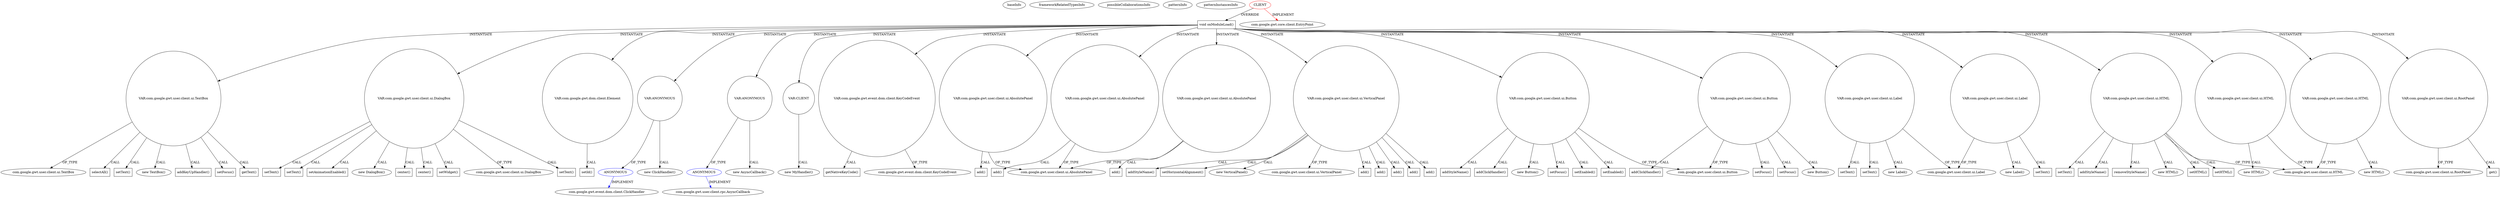 digraph {
baseInfo[graphId=228,category="pattern",isAnonymous=false,possibleRelation=true]
frameworkRelatedTypesInfo[0="com.google.gwt.core.client.EntryPoint"]
possibleCollaborationsInfo[0="228~INSTANTIATION-OVERRIDING_METHOD_DECLARATION-~com.google.gwt.core.client.EntryPoint ~com.google.gwt.event.dom.client.ClickHandler ~false~true",1="228~INSTANTIATION-OVERRIDING_METHOD_DECLARATION-~com.google.gwt.core.client.EntryPoint ~com.google.gwt.user.client.rpc.AsyncCallback ~false~true"]
patternInfo[frequency=4.0,patternRootClient=0]
patternInstancesInfo[0="lferna-Padel~/lferna-Padel/Padel-master/src/padel/client/Padel.java~Padel~3621",1="marchold-BandRidesServer~/marchold-BandRidesServer/BandRidesServer-master/Band-Rides-Server/src/com/catglo/bandridesserver/client/Band_Rides_Server.java~Band_Rides_Server~3705",2="hershal-supertictactoe~/hershal-supertictactoe/supertictactoe-master/src/com/supertictactoe/supertictactoe/client/SuperTicTacToe.java~SuperTicTacToe~1407",3="bobvash-Resolution-Tracker~/bobvash-Resolution-Tracker/Resolution-Tracker-master/ResolutionTracker/src/com/bobvash/resolutiontracker/client/ResolutionTracker.java~ResolutionTracker~863"]
6[label="new TextBox()",vertexType="CONSTRUCTOR_CALL",isFrameworkType=false]
7[label="VAR:com.google.gwt.user.client.ui.TextBox",vertexType="VARIABLE_EXPRESION",isFrameworkType=false,shape=circle]
141[label="addKeyUpHandler()",vertexType="INSIDE_CALL",isFrameworkType=false,shape=box]
33[label="setFocus()",vertexType="INSIDE_CALL",isFrameworkType=false,shape=box]
100[label="getText()",vertexType="INSIDE_CALL",isFrameworkType=false,shape=box]
8[label="com.google.gwt.user.client.ui.TextBox",vertexType="FRAMEWORK_CLASS_TYPE",isFrameworkType=false]
35[label="selectAll()",vertexType="INSIDE_CALL",isFrameworkType=false,shape=box]
2[label="void onModuleLoad()",vertexType="OVERRIDING_METHOD_DECLARATION",isFrameworkType=false,shape=box]
37[label="VAR:com.google.gwt.user.client.ui.DialogBox",vertexType="VARIABLE_EXPRESION",isFrameworkType=false,shape=circle]
46[label="VAR:com.google.gwt.dom.client.Element",vertexType="VARIABLE_EXPRESION",isFrameworkType=false,shape=circle]
120[label="center()",vertexType="INSIDE_CALL",isFrameworkType=false,shape=box]
130[label="center()",vertexType="INSIDE_CALL",isFrameworkType=false,shape=box]
0[label="CLIENT",vertexType="ROOT_CLIENT_CLASS_DECLARATION",isFrameworkType=false,color=red]
85[label="VAR:ANONYMOUS",vertexType="VARIABLE_EXPRESION",isFrameworkType=false,shape=circle]
86[label="ANONYMOUS",vertexType="REFERENCE_ANONYMOUS_DECLARATION",isFrameworkType=false,color=blue]
1[label="com.google.gwt.core.client.EntryPoint",vertexType="FRAMEWORK_INTERFACE_TYPE",isFrameworkType=false]
110[label="VAR:ANONYMOUS",vertexType="VARIABLE_EXPRESION",isFrameworkType=false,shape=circle]
111[label="ANONYMOUS",vertexType="REFERENCE_ANONYMOUS_DECLARATION",isFrameworkType=false,color=blue]
81[label="setWidget()",vertexType="INSIDE_CALL",isFrameworkType=false,shape=box]
134[label="VAR:CLIENT",vertexType="VARIABLE_EXPRESION",isFrameworkType=false,shape=circle]
94[label="VAR:com.google.gwt.event.dom.client.KeyCodeEvent",vertexType="VARIABLE_EXPRESION",isFrameworkType=false,shape=circle]
38[label="com.google.gwt.user.client.ui.DialogBox",vertexType="FRAMEWORK_CLASS_TYPE",isFrameworkType=false]
87[label="com.google.gwt.event.dom.client.ClickHandler",vertexType="FRAMEWORK_INTERFACE_TYPE",isFrameworkType=false]
40[label="setText()",vertexType="INSIDE_CALL",isFrameworkType=false,shape=box]
10[label="setText()",vertexType="INSIDE_CALL",isFrameworkType=false,shape=box]
114[label="setText()",vertexType="INSIDE_CALL",isFrameworkType=false,shape=box]
124[label="setText()",vertexType="INSIDE_CALL",isFrameworkType=false,shape=box]
133[label="new MyHandler()",vertexType="CONSTRUCTOR_CALL",isFrameworkType=false]
42[label="setAnimationEnabled()",vertexType="INSIDE_CALL",isFrameworkType=false,shape=box]
22[label="VAR:com.google.gwt.user.client.ui.AbsolutePanel",vertexType="VARIABLE_EXPRESION",isFrameworkType=false,shape=circle]
23[label="add()",vertexType="INSIDE_CALL",isFrameworkType=false,shape=box]
18[label="com.google.gwt.user.client.ui.AbsolutePanel",vertexType="FRAMEWORK_CLASS_TYPE",isFrameworkType=false]
16[label="VAR:com.google.gwt.user.client.ui.AbsolutePanel",vertexType="VARIABLE_EXPRESION",isFrameworkType=false,shape=circle]
17[label="add()",vertexType="INSIDE_CALL",isFrameworkType=false,shape=box]
58[label="VAR:com.google.gwt.user.client.ui.VerticalPanel",vertexType="VARIABLE_EXPRESION",isFrameworkType=false,shape=circle]
70[label="add()",vertexType="INSIDE_CALL",isFrameworkType=false,shape=box]
63[label="add()",vertexType="INSIDE_CALL",isFrameworkType=false,shape=box]
79[label="add()",vertexType="INSIDE_CALL",isFrameworkType=false,shape=box]
68[label="add()",vertexType="INSIDE_CALL",isFrameworkType=false,shape=box]
75[label="add()",vertexType="INSIDE_CALL",isFrameworkType=false,shape=box]
61[label="addStyleName()",vertexType="INSIDE_CALL",isFrameworkType=false,shape=box]
77[label="setHorizontalAlignment()",vertexType="INSIDE_CALL",isFrameworkType=false,shape=box]
27[label="VAR:com.google.gwt.user.client.ui.AbsolutePanel",vertexType="VARIABLE_EXPRESION",isFrameworkType=false,shape=circle]
28[label="add()",vertexType="INSIDE_CALL",isFrameworkType=false,shape=box]
84[label="new ClickHandler()",vertexType="CONSTRUCTOR_CALL",isFrameworkType=false]
4[label="VAR:com.google.gwt.user.client.ui.Button",vertexType="VARIABLE_EXPRESION",isFrameworkType=false,shape=circle]
15[label="addStyleName()",vertexType="INSIDE_CALL",isFrameworkType=false,shape=box]
139[label="addClickHandler()",vertexType="INSIDE_CALL",isFrameworkType=false,shape=box]
44[label="VAR:com.google.gwt.user.client.ui.Button",vertexType="VARIABLE_EXPRESION",isFrameworkType=false,shape=circle]
3[label="new Button()",vertexType="CONSTRUCTOR_CALL",isFrameworkType=false]
43[label="new Button()",vertexType="CONSTRUCTOR_CALL",isFrameworkType=false]
83[label="addClickHandler()",vertexType="INSIDE_CALL",isFrameworkType=false,shape=box]
109[label="new AsyncCallback()",vertexType="CONSTRUCTOR_CALL",isFrameworkType=false]
93[label="setFocus()",vertexType="INSIDE_CALL",isFrameworkType=false,shape=box]
132[label="setFocus()",vertexType="INSIDE_CALL",isFrameworkType=false,shape=box]
122[label="setFocus()",vertexType="INSIDE_CALL",isFrameworkType=false,shape=box]
57[label="new VerticalPanel()",vertexType="CONSTRUCTOR_CALL",isFrameworkType=false]
112[label="com.google.gwt.user.client.rpc.AsyncCallback",vertexType="FRAMEWORK_INTERFACE_TYPE",isFrameworkType=false]
12[label="VAR:com.google.gwt.user.client.ui.Label",vertexType="VARIABLE_EXPRESION",isFrameworkType=false,shape=circle]
11[label="new Label()",vertexType="CONSTRUCTOR_CALL",isFrameworkType=false]
102[label="setText()",vertexType="INSIDE_CALL",isFrameworkType=false,shape=box]
98[label="setText()",vertexType="INSIDE_CALL",isFrameworkType=false,shape=box]
13[label="com.google.gwt.user.client.ui.Label",vertexType="FRAMEWORK_CLASS_TYPE",isFrameworkType=false]
52[label="VAR:com.google.gwt.user.client.ui.Label",vertexType="VARIABLE_EXPRESION",isFrameworkType=false,shape=circle]
51[label="new Label()",vertexType="CONSTRUCTOR_CALL",isFrameworkType=false]
106[label="setText()",vertexType="INSIDE_CALL",isFrameworkType=false,shape=box]
59[label="com.google.gwt.user.client.ui.VerticalPanel",vertexType="FRAMEWORK_CLASS_TYPE",isFrameworkType=false]
47[label="setId()",vertexType="INSIDE_CALL",isFrameworkType=false,shape=box]
5[label="com.google.gwt.user.client.ui.Button",vertexType="FRAMEWORK_CLASS_TYPE",isFrameworkType=false]
55[label="VAR:com.google.gwt.user.client.ui.HTML",vertexType="VARIABLE_EXPRESION",isFrameworkType=false,shape=circle]
108[label="setText()",vertexType="INSIDE_CALL",isFrameworkType=false,shape=box]
116[label="addStyleName()",vertexType="INSIDE_CALL",isFrameworkType=false,shape=box]
126[label="removeStyleName()",vertexType="INSIDE_CALL",isFrameworkType=false,shape=box]
54[label="new HTML()",vertexType="CONSTRUCTOR_CALL",isFrameworkType=false]
56[label="com.google.gwt.user.client.ui.HTML",vertexType="FRAMEWORK_CLASS_TYPE",isFrameworkType=false]
118[label="setHTML()",vertexType="INSIDE_CALL",isFrameworkType=false,shape=box]
128[label="setHTML()",vertexType="INSIDE_CALL",isFrameworkType=false,shape=box]
65[label="VAR:com.google.gwt.user.client.ui.HTML",vertexType="VARIABLE_EXPRESION",isFrameworkType=false,shape=circle]
64[label="new HTML()",vertexType="CONSTRUCTOR_CALL",isFrameworkType=false]
72[label="VAR:com.google.gwt.user.client.ui.HTML",vertexType="VARIABLE_EXPRESION",isFrameworkType=false,shape=circle]
71[label="new HTML()",vertexType="CONSTRUCTOR_CALL",isFrameworkType=false]
91[label="setEnabled()",vertexType="INSIDE_CALL",isFrameworkType=false,shape=box]
36[label="new DialogBox()",vertexType="CONSTRUCTOR_CALL",isFrameworkType=false]
104[label="setEnabled()",vertexType="INSIDE_CALL",isFrameworkType=false,shape=box]
95[label="getNativeKeyCode()",vertexType="INSIDE_CALL",isFrameworkType=false,shape=box]
96[label="com.google.gwt.event.dom.client.KeyCodeEvent",vertexType="FRAMEWORK_CLASS_TYPE",isFrameworkType=false]
19[label="VAR:com.google.gwt.user.client.ui.RootPanel",vertexType="VARIABLE_EXPRESION",isFrameworkType=false,shape=circle]
21[label="com.google.gwt.user.client.ui.RootPanel",vertexType="FRAMEWORK_CLASS_TYPE",isFrameworkType=false]
20[label="get()",vertexType="INSIDE_CALL",isFrameworkType=false,shape=box]
85->84[label="CALL"]
0->1[label="IMPLEMENT",color=red]
7->100[label="CALL"]
4->3[label="CALL"]
7->10[label="CALL"]
16->17[label="CALL"]
86->87[label="IMPLEMENT",color=blue]
58->59[label="OF_TYPE"]
58->79[label="CALL"]
2->52[label="INSTANTIATE"]
12->13[label="OF_TYPE"]
37->40[label="CALL"]
2->19[label="INSTANTIATE"]
55->128[label="CALL"]
37->36[label="CALL"]
55->116[label="CALL"]
2->44[label="INSTANTIATE"]
2->16[label="INSTANTIATE"]
7->35[label="CALL"]
52->106[label="CALL"]
19->20[label="CALL"]
134->133[label="CALL"]
110->109[label="CALL"]
4->15[label="CALL"]
2->72[label="INSTANTIATE"]
37->42[label="CALL"]
27->18[label="OF_TYPE"]
37->38[label="OF_TYPE"]
52->51[label="CALL"]
2->4[label="INSTANTIATE"]
46->47[label="CALL"]
4->139[label="CALL"]
55->108[label="CALL"]
37->130[label="CALL"]
7->8[label="OF_TYPE"]
65->56[label="OF_TYPE"]
16->18[label="OF_TYPE"]
2->65[label="INSTANTIATE"]
2->37[label="INSTANTIATE"]
19->21[label="OF_TYPE"]
37->81[label="CALL"]
37->120[label="CALL"]
58->75[label="CALL"]
94->95[label="CALL"]
4->5[label="OF_TYPE"]
44->43[label="CALL"]
58->63[label="CALL"]
52->13[label="OF_TYPE"]
58->70[label="CALL"]
55->54[label="CALL"]
58->68[label="CALL"]
12->102[label="CALL"]
37->114[label="CALL"]
72->71[label="CALL"]
44->122[label="CALL"]
2->134[label="INSTANTIATE"]
12->98[label="CALL"]
2->110[label="INSTANTIATE"]
55->56[label="OF_TYPE"]
4->91[label="CALL"]
37->124[label="CALL"]
55->118[label="CALL"]
22->18[label="OF_TYPE"]
2->7[label="INSTANTIATE"]
2->55[label="INSTANTIATE"]
12->11[label="CALL"]
0->2[label="OVERRIDE"]
7->141[label="CALL"]
85->86[label="OF_TYPE"]
27->28[label="CALL"]
2->27[label="INSTANTIATE"]
22->23[label="CALL"]
2->85[label="INSTANTIATE"]
72->56[label="OF_TYPE"]
2->58[label="INSTANTIATE"]
44->5[label="OF_TYPE"]
94->96[label="OF_TYPE"]
58->57[label="CALL"]
4->93[label="CALL"]
4->104[label="CALL"]
65->64[label="CALL"]
2->22[label="INSTANTIATE"]
58->61[label="CALL"]
2->46[label="INSTANTIATE"]
55->126[label="CALL"]
111->112[label="IMPLEMENT",color=blue]
2->94[label="INSTANTIATE"]
44->83[label="CALL"]
7->6[label="CALL"]
7->33[label="CALL"]
58->77[label="CALL"]
44->132[label="CALL"]
2->12[label="INSTANTIATE"]
110->111[label="OF_TYPE"]
}

